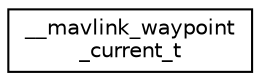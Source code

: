 digraph "Graphical Class Hierarchy"
{
 // INTERACTIVE_SVG=YES
  edge [fontname="Helvetica",fontsize="10",labelfontname="Helvetica",labelfontsize="10"];
  node [fontname="Helvetica",fontsize="10",shape=record];
  rankdir="LR";
  Node1 [label="__mavlink_waypoint\l_current_t",height=0.2,width=0.4,color="black", fillcolor="white", style="filled",URL="$struct____mavlink__waypoint__current__t.html"];
}
